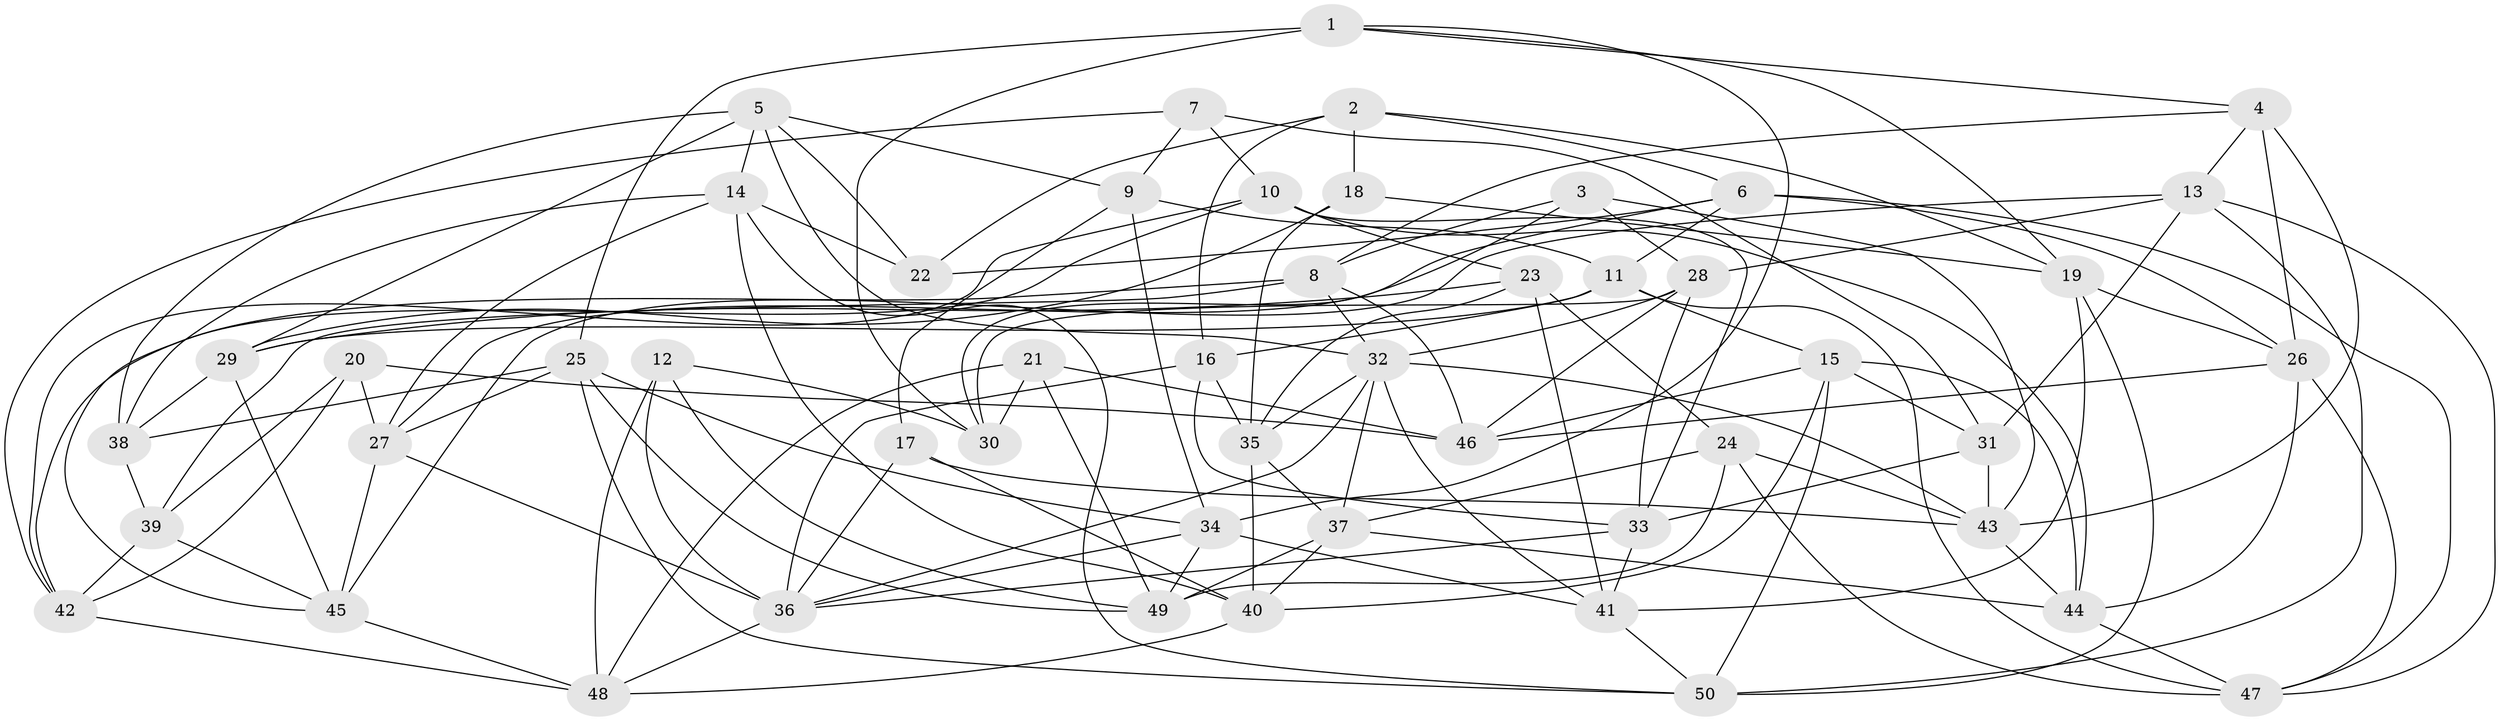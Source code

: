 // original degree distribution, {4: 1.0}
// Generated by graph-tools (version 1.1) at 2025/50/03/09/25 03:50:51]
// undirected, 50 vertices, 139 edges
graph export_dot {
graph [start="1"]
  node [color=gray90,style=filled];
  1;
  2;
  3;
  4;
  5;
  6;
  7;
  8;
  9;
  10;
  11;
  12;
  13;
  14;
  15;
  16;
  17;
  18;
  19;
  20;
  21;
  22;
  23;
  24;
  25;
  26;
  27;
  28;
  29;
  30;
  31;
  32;
  33;
  34;
  35;
  36;
  37;
  38;
  39;
  40;
  41;
  42;
  43;
  44;
  45;
  46;
  47;
  48;
  49;
  50;
  1 -- 4 [weight=1.0];
  1 -- 19 [weight=1.0];
  1 -- 25 [weight=1.0];
  1 -- 30 [weight=2.0];
  1 -- 34 [weight=1.0];
  2 -- 6 [weight=1.0];
  2 -- 16 [weight=2.0];
  2 -- 18 [weight=1.0];
  2 -- 19 [weight=1.0];
  2 -- 22 [weight=1.0];
  3 -- 8 [weight=1.0];
  3 -- 28 [weight=1.0];
  3 -- 30 [weight=1.0];
  3 -- 43 [weight=1.0];
  4 -- 8 [weight=1.0];
  4 -- 13 [weight=1.0];
  4 -- 26 [weight=1.0];
  4 -- 43 [weight=2.0];
  5 -- 9 [weight=1.0];
  5 -- 14 [weight=1.0];
  5 -- 22 [weight=1.0];
  5 -- 29 [weight=1.0];
  5 -- 32 [weight=1.0];
  5 -- 38 [weight=1.0];
  6 -- 11 [weight=1.0];
  6 -- 22 [weight=1.0];
  6 -- 26 [weight=1.0];
  6 -- 27 [weight=1.0];
  6 -- 47 [weight=1.0];
  7 -- 9 [weight=2.0];
  7 -- 10 [weight=1.0];
  7 -- 31 [weight=2.0];
  7 -- 42 [weight=1.0];
  8 -- 32 [weight=1.0];
  8 -- 39 [weight=1.0];
  8 -- 42 [weight=1.0];
  8 -- 46 [weight=1.0];
  9 -- 11 [weight=1.0];
  9 -- 17 [weight=1.0];
  9 -- 34 [weight=1.0];
  10 -- 23 [weight=1.0];
  10 -- 33 [weight=1.0];
  10 -- 42 [weight=1.0];
  10 -- 44 [weight=1.0];
  10 -- 45 [weight=1.0];
  11 -- 15 [weight=1.0];
  11 -- 16 [weight=1.0];
  11 -- 29 [weight=1.0];
  11 -- 47 [weight=1.0];
  12 -- 30 [weight=1.0];
  12 -- 36 [weight=1.0];
  12 -- 48 [weight=1.0];
  12 -- 49 [weight=1.0];
  13 -- 28 [weight=1.0];
  13 -- 31 [weight=1.0];
  13 -- 45 [weight=1.0];
  13 -- 47 [weight=1.0];
  13 -- 50 [weight=1.0];
  14 -- 22 [weight=1.0];
  14 -- 27 [weight=1.0];
  14 -- 38 [weight=1.0];
  14 -- 40 [weight=1.0];
  14 -- 50 [weight=1.0];
  15 -- 31 [weight=1.0];
  15 -- 40 [weight=1.0];
  15 -- 44 [weight=1.0];
  15 -- 46 [weight=1.0];
  15 -- 50 [weight=1.0];
  16 -- 33 [weight=1.0];
  16 -- 35 [weight=1.0];
  16 -- 36 [weight=1.0];
  17 -- 36 [weight=1.0];
  17 -- 40 [weight=1.0];
  17 -- 43 [weight=1.0];
  18 -- 19 [weight=1.0];
  18 -- 29 [weight=1.0];
  18 -- 35 [weight=1.0];
  19 -- 26 [weight=1.0];
  19 -- 41 [weight=1.0];
  19 -- 50 [weight=1.0];
  20 -- 27 [weight=1.0];
  20 -- 39 [weight=1.0];
  20 -- 42 [weight=1.0];
  20 -- 46 [weight=1.0];
  21 -- 30 [weight=1.0];
  21 -- 46 [weight=1.0];
  21 -- 48 [weight=1.0];
  21 -- 49 [weight=1.0];
  23 -- 24 [weight=2.0];
  23 -- 29 [weight=1.0];
  23 -- 35 [weight=1.0];
  23 -- 41 [weight=1.0];
  24 -- 37 [weight=1.0];
  24 -- 43 [weight=1.0];
  24 -- 47 [weight=1.0];
  24 -- 49 [weight=1.0];
  25 -- 27 [weight=1.0];
  25 -- 34 [weight=1.0];
  25 -- 38 [weight=1.0];
  25 -- 49 [weight=1.0];
  25 -- 50 [weight=1.0];
  26 -- 44 [weight=1.0];
  26 -- 46 [weight=1.0];
  26 -- 47 [weight=1.0];
  27 -- 36 [weight=1.0];
  27 -- 45 [weight=1.0];
  28 -- 30 [weight=1.0];
  28 -- 32 [weight=1.0];
  28 -- 33 [weight=1.0];
  28 -- 46 [weight=1.0];
  29 -- 38 [weight=1.0];
  29 -- 45 [weight=1.0];
  31 -- 33 [weight=1.0];
  31 -- 43 [weight=1.0];
  32 -- 35 [weight=1.0];
  32 -- 36 [weight=1.0];
  32 -- 37 [weight=1.0];
  32 -- 41 [weight=1.0];
  32 -- 43 [weight=1.0];
  33 -- 36 [weight=1.0];
  33 -- 41 [weight=1.0];
  34 -- 36 [weight=1.0];
  34 -- 41 [weight=1.0];
  34 -- 49 [weight=1.0];
  35 -- 37 [weight=1.0];
  35 -- 40 [weight=1.0];
  36 -- 48 [weight=1.0];
  37 -- 40 [weight=1.0];
  37 -- 44 [weight=1.0];
  37 -- 49 [weight=1.0];
  38 -- 39 [weight=2.0];
  39 -- 42 [weight=1.0];
  39 -- 45 [weight=1.0];
  40 -- 48 [weight=1.0];
  41 -- 50 [weight=1.0];
  42 -- 48 [weight=1.0];
  43 -- 44 [weight=1.0];
  44 -- 47 [weight=1.0];
  45 -- 48 [weight=1.0];
}
